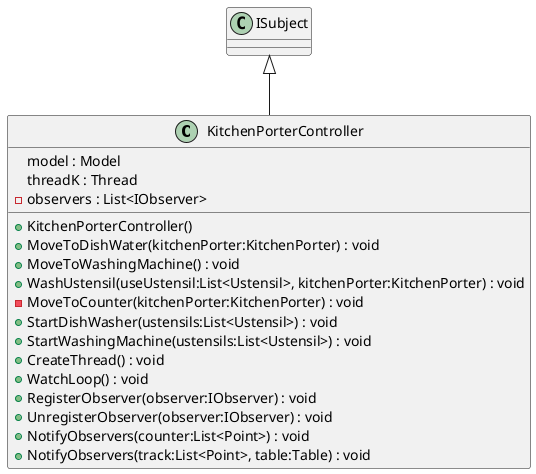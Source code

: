 @startuml
class KitchenPorterController {
    model : Model
    threadK : Thread
    - observers : List<IObserver>
    + KitchenPorterController()
    + MoveToDishWater(kitchenPorter:KitchenPorter) : void
    + MoveToWashingMachine() : void
    + WashUstensil(useUstensil:List<Ustensil>, kitchenPorter:KitchenPorter) : void
    - MoveToCounter(kitchenPorter:KitchenPorter) : void
    + StartDishWasher(ustensils:List<Ustensil>) : void
    + StartWashingMachine(ustensils:List<Ustensil>) : void
    + CreateThread() : void
    + WatchLoop() : void
    + RegisterObserver(observer:IObserver) : void
    + UnregisterObserver(observer:IObserver) : void
    + NotifyObservers(counter:List<Point>) : void
    + NotifyObservers(track:List<Point>, table:Table) : void
}
ISubject <|-- KitchenPorterController
@enduml
